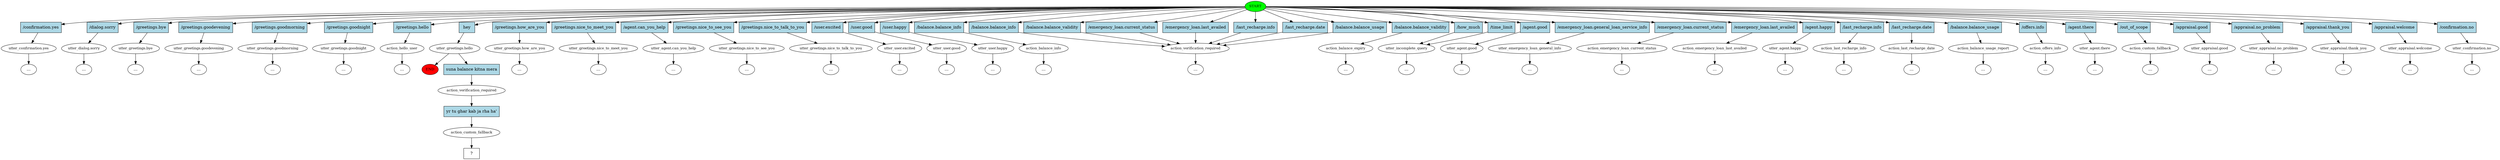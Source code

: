 digraph  {
0 [class="start active", fillcolor=green, fontsize=12, label=START, style=filled];
"-1" [class=end, fillcolor=red, fontsize=12, label=END, style=filled];
1 [class="", fontsize=12, label="utter_confirmation.yes"];
"-3" [class=ellipsis, label="..."];
2 [class="", fontsize=12, label="utter_dialog.sorry"];
"-4" [class=ellipsis, label="..."];
3 [class="", fontsize=12, label="utter_greetings.bye"];
"-5" [class=ellipsis, label="..."];
4 [class="", fontsize=12, label="utter_greetings.goodevening"];
"-6" [class=ellipsis, label="..."];
5 [class="", fontsize=12, label="utter_greetings.goodmorning"];
"-7" [class=ellipsis, label="..."];
6 [class="", fontsize=12, label="utter_greetings.goodnight"];
"-8" [class=ellipsis, label="..."];
7 [class="", fontsize=12, label=action_hello_user];
"-9" [class=ellipsis, label="..."];
8 [class=active, fontsize=12, label="utter_greetings.hello"];
9 [class="", fontsize=12, label="utter_greetings.how_are_you"];
"-10" [class=ellipsis, label="..."];
10 [class="", fontsize=12, label="utter_greetings.nice_to_meet_you"];
"-11" [class=ellipsis, label="..."];
11 [class="", fontsize=12, label="utter_agent.can_you_help"];
"-12" [class=ellipsis, label="..."];
12 [class="", fontsize=12, label="utter_greetings.nice_to_see_you"];
"-13" [class=ellipsis, label="..."];
13 [class="", fontsize=12, label="utter_greetings.nice_to_talk_to_you"];
"-14" [class=ellipsis, label="..."];
14 [class="", fontsize=12, label="utter_user.excited"];
"-15" [class=ellipsis, label="..."];
15 [class="", fontsize=12, label="utter_user.good"];
"-16" [class=ellipsis, label="..."];
16 [class="", fontsize=12, label="utter_user.happy"];
"-17" [class=ellipsis, label="..."];
17 [class="", fontsize=12, label=action_balance_info];
"-18" [class=ellipsis, label="..."];
18 [class="", fontsize=12, label=action_verification_required];
19 [class="", fontsize=12, label=action_balance_expiry];
"-20" [class=ellipsis, label="..."];
21 [class="", fontsize=12, label=utter_incomplete_query];
22 [class="", fontsize=12, label="utter_agent.good"];
"-23" [class=ellipsis, label="..."];
"-24" [class=ellipsis, label="..."];
24 [class="", fontsize=12, label=utter_emergency_loan_general_info];
"-28" [class=ellipsis, label="..."];
28 [class="", fontsize=12, label=action_emergency_loan_current_status];
"-31" [class=ellipsis, label="..."];
32 [class="", fontsize=12, label=action_emergency_loan_last_availed];
"-33" [class=ellipsis, label="..."];
33 [class="", fontsize=12, label="utter_agent.happy"];
"-34" [class=ellipsis, label="..."];
35 [class="", fontsize=12, label=action_last_recharge_info];
"-36" [class=ellipsis, label="..."];
37 [class="", fontsize=12, label=action_last_recharge_date];
"-38" [class=ellipsis, label="..."];
39 [class="", fontsize=12, label=action_balance_usage_report];
"-40" [class=ellipsis, label="..."];
"-41" [class=ellipsis, label="..."];
41 [class="", fontsize=12, label=action_offers_info];
44 [class="", fontsize=12, label="utter_agent.there"];
"-45" [class=ellipsis, label="..."];
"-46" [class=ellipsis, label="..."];
46 [class="", fontsize=12, label=action_custom_fallback];
"-47" [class=ellipsis, label="..."];
47 [class="", fontsize=12, label="utter_appraisal.good"];
"-48" [class=ellipsis, label="..."];
48 [class="", fontsize=12, label="utter_appraisal.no_problem"];
"-49" [class=ellipsis, label="..."];
49 [class="", fontsize=12, label="utter_appraisal.thank_you"];
"-50" [class=ellipsis, label="..."];
50 [class="", fontsize=12, label="utter_appraisal.welcome"];
"-51" [class=ellipsis, label="..."];
51 [class="", fontsize=12, label="utter_confirmation.no"];
"-52" [class=ellipsis, label="..."];
53 [class=active, fontsize=12, label=action_verification_required];
54 [class=active, fontsize=12, label=action_custom_fallback];
55 [class="intent dashed active", label="  ?  ", shape=rect];
56 [class=intent, fillcolor=lightblue, label="/confirmation.yes", shape=rect, style=filled];
57 [class=intent, fillcolor=lightblue, label="/dialog.sorry", shape=rect, style=filled];
58 [class=intent, fillcolor=lightblue, label="/greetings.bye", shape=rect, style=filled];
59 [class=intent, fillcolor=lightblue, label="/greetings.goodevening", shape=rect, style=filled];
60 [class=intent, fillcolor=lightblue, label="/greetings.goodmorning", shape=rect, style=filled];
61 [class=intent, fillcolor=lightblue, label="/greetings.goodnight", shape=rect, style=filled];
62 [class=intent, fillcolor=lightblue, label="/greetings.hello", shape=rect, style=filled];
63 [class="intent active", fillcolor=lightblue, label=hey, shape=rect, style=filled];
64 [class=intent, fillcolor=lightblue, label="/greetings.how_are_you", shape=rect, style=filled];
65 [class=intent, fillcolor=lightblue, label="/greetings.nice_to_meet_you", shape=rect, style=filled];
66 [class=intent, fillcolor=lightblue, label="/agent.can_you_help", shape=rect, style=filled];
67 [class=intent, fillcolor=lightblue, label="/greetings.nice_to_see_you", shape=rect, style=filled];
68 [class=intent, fillcolor=lightblue, label="/greetings.nice_to_talk_to_you", shape=rect, style=filled];
69 [class=intent, fillcolor=lightblue, label="/user.excited", shape=rect, style=filled];
70 [class=intent, fillcolor=lightblue, label="/user.good", shape=rect, style=filled];
71 [class=intent, fillcolor=lightblue, label="/user.happy", shape=rect, style=filled];
72 [class=intent, fillcolor=lightblue, label="/balance.balance_info", shape=rect, style=filled];
73 [class=intent, fillcolor=lightblue, label="/balance.balance_info", shape=rect, style=filled];
74 [class=intent, fillcolor=lightblue, label="/balance.balance_validity", shape=rect, style=filled];
75 [class=intent, fillcolor=lightblue, label="/emergency_loan.current_status", shape=rect, style=filled];
76 [class=intent, fillcolor=lightblue, label="/emergency_loan.last_availed", shape=rect, style=filled];
77 [class=intent, fillcolor=lightblue, label="/last_recharge.info", shape=rect, style=filled];
78 [class=intent, fillcolor=lightblue, label="/last_recharge.date", shape=rect, style=filled];
79 [class=intent, fillcolor=lightblue, label="/balance.balance_usage", shape=rect, style=filled];
80 [class=intent, fillcolor=lightblue, label="/balance.balance_validity", shape=rect, style=filled];
81 [class=intent, fillcolor=lightblue, label="/how_much", shape=rect, style=filled];
82 [class=intent, fillcolor=lightblue, label="/time_limit", shape=rect, style=filled];
83 [class=intent, fillcolor=lightblue, label="/agent.good", shape=rect, style=filled];
84 [class=intent, fillcolor=lightblue, label="/emergency_loan.general_loan_service_info", shape=rect, style=filled];
85 [class=intent, fillcolor=lightblue, label="/emergency_loan.current_status", shape=rect, style=filled];
86 [class=intent, fillcolor=lightblue, label="/emergency_loan.last_availed", shape=rect, style=filled];
87 [class=intent, fillcolor=lightblue, label="/agent.happy", shape=rect, style=filled];
88 [class=intent, fillcolor=lightblue, label="/last_recharge.info", shape=rect, style=filled];
89 [class=intent, fillcolor=lightblue, label="/last_recharge.date", shape=rect, style=filled];
90 [class=intent, fillcolor=lightblue, label="/balance.balance_usage", shape=rect, style=filled];
91 [class=intent, fillcolor=lightblue, label="/offers.info", shape=rect, style=filled];
92 [class=intent, fillcolor=lightblue, label="/agent.there", shape=rect, style=filled];
93 [class=intent, fillcolor=lightblue, label="/out_of_scope", shape=rect, style=filled];
94 [class=intent, fillcolor=lightblue, label="/appraisal.good", shape=rect, style=filled];
95 [class=intent, fillcolor=lightblue, label="/appraisal.no_problem", shape=rect, style=filled];
96 [class=intent, fillcolor=lightblue, label="/appraisal.thank_you", shape=rect, style=filled];
97 [class=intent, fillcolor=lightblue, label="/appraisal.welcome", shape=rect, style=filled];
98 [class=intent, fillcolor=lightblue, label="/confirmation.no", shape=rect, style=filled];
99 [class="intent active", fillcolor=lightblue, label="suna balance kitna mera", shape=rect, style=filled];
100 [class="intent active", fillcolor=lightblue, label="yr tu ghar kab ja rha ha'", shape=rect, style=filled];
0 -> 56  [class="", key=0];
0 -> 57  [class="", key=0];
0 -> 58  [class="", key=0];
0 -> 59  [class="", key=0];
0 -> 60  [class="", key=0];
0 -> 61  [class="", key=0];
0 -> 62  [class="", key=0];
0 -> 63  [class=active, key=0];
0 -> 64  [class="", key=0];
0 -> 65  [class="", key=0];
0 -> 66  [class="", key=0];
0 -> 67  [class="", key=0];
0 -> 68  [class="", key=0];
0 -> 69  [class="", key=0];
0 -> 70  [class="", key=0];
0 -> 71  [class="", key=0];
0 -> 72  [class="", key=0];
0 -> 73  [class="", key=0];
0 -> 74  [class="", key=0];
0 -> 75  [class="", key=0];
0 -> 76  [class="", key=0];
0 -> 77  [class="", key=0];
0 -> 78  [class="", key=0];
0 -> 79  [class="", key=0];
0 -> 80  [class="", key=0];
0 -> 81  [class="", key=0];
0 -> 82  [class="", key=0];
0 -> 83  [class="", key=0];
0 -> 84  [class="", key=0];
0 -> 85  [class="", key=0];
0 -> 86  [class="", key=0];
0 -> 87  [class="", key=0];
0 -> 88  [class="", key=0];
0 -> 89  [class="", key=0];
0 -> 90  [class="", key=0];
0 -> 91  [class="", key=0];
0 -> 92  [class="", key=0];
0 -> 93  [class="", key=0];
0 -> 94  [class="", key=0];
0 -> 95  [class="", key=0];
0 -> 96  [class="", key=0];
0 -> 97  [class="", key=0];
0 -> 98  [class="", key=0];
1 -> "-3"  [class="", key=NONE, label=""];
2 -> "-4"  [class="", key=NONE, label=""];
3 -> "-5"  [class="", key=NONE, label=""];
4 -> "-6"  [class="", key=NONE, label=""];
5 -> "-7"  [class="", key=NONE, label=""];
6 -> "-8"  [class="", key=NONE, label=""];
7 -> "-9"  [class="", key=NONE, label=""];
8 -> "-1"  [class="", key=NONE, label=""];
8 -> 99  [class=active, key=0];
9 -> "-10"  [class="", key=NONE, label=""];
10 -> "-11"  [class="", key=NONE, label=""];
11 -> "-12"  [class="", key=NONE, label=""];
12 -> "-13"  [class="", key=NONE, label=""];
13 -> "-14"  [class="", key=NONE, label=""];
14 -> "-15"  [class="", key=NONE, label=""];
15 -> "-16"  [class="", key=NONE, label=""];
16 -> "-17"  [class="", key=NONE, label=""];
17 -> "-18"  [class="", key=NONE, label=""];
18 -> "-41"  [class="", key=NONE, label=""];
19 -> "-20"  [class="", key=NONE, label=""];
21 -> "-24"  [class="", key=NONE, label=""];
22 -> "-23"  [class="", key=NONE, label=""];
24 -> "-28"  [class="", key=NONE, label=""];
28 -> "-31"  [class="", key=NONE, label=""];
32 -> "-33"  [class="", key=NONE, label=""];
33 -> "-34"  [class="", key=NONE, label=""];
35 -> "-36"  [class="", key=NONE, label=""];
37 -> "-38"  [class="", key=NONE, label=""];
39 -> "-40"  [class="", key=NONE, label=""];
41 -> "-46"  [class="", key=NONE, label=""];
44 -> "-45"  [class="", key=NONE, label=""];
46 -> "-47"  [class="", key=NONE, label=""];
47 -> "-48"  [class="", key=NONE, label=""];
48 -> "-49"  [class="", key=NONE, label=""];
49 -> "-50"  [class="", key=NONE, label=""];
50 -> "-51"  [class="", key=NONE, label=""];
51 -> "-52"  [class="", key=NONE, label=""];
53 -> 100  [class=active, key=0];
54 -> 55  [class=active, key=NONE, label=""];
56 -> 1  [class="", key=0];
57 -> 2  [class="", key=0];
58 -> 3  [class="", key=0];
59 -> 4  [class="", key=0];
60 -> 5  [class="", key=0];
61 -> 6  [class="", key=0];
62 -> 7  [class="", key=0];
63 -> 8  [class=active, key=0];
64 -> 9  [class="", key=0];
65 -> 10  [class="", key=0];
66 -> 11  [class="", key=0];
67 -> 12  [class="", key=0];
68 -> 13  [class="", key=0];
69 -> 14  [class="", key=0];
70 -> 15  [class="", key=0];
71 -> 16  [class="", key=0];
72 -> 17  [class="", key=0];
73 -> 18  [class="", key=0];
74 -> 18  [class="", key=0];
75 -> 18  [class="", key=0];
76 -> 18  [class="", key=0];
77 -> 18  [class="", key=0];
78 -> 18  [class="", key=0];
79 -> 18  [class="", key=0];
80 -> 19  [class="", key=0];
81 -> 21  [class="", key=0];
82 -> 21  [class="", key=0];
83 -> 22  [class="", key=0];
84 -> 24  [class="", key=0];
85 -> 28  [class="", key=0];
86 -> 32  [class="", key=0];
87 -> 33  [class="", key=0];
88 -> 35  [class="", key=0];
89 -> 37  [class="", key=0];
90 -> 39  [class="", key=0];
91 -> 41  [class="", key=0];
92 -> 44  [class="", key=0];
93 -> 46  [class="", key=0];
94 -> 47  [class="", key=0];
95 -> 48  [class="", key=0];
96 -> 49  [class="", key=0];
97 -> 50  [class="", key=0];
98 -> 51  [class="", key=0];
99 -> 53  [class=active, key=0];
100 -> 54  [class=active, key=0];
}
